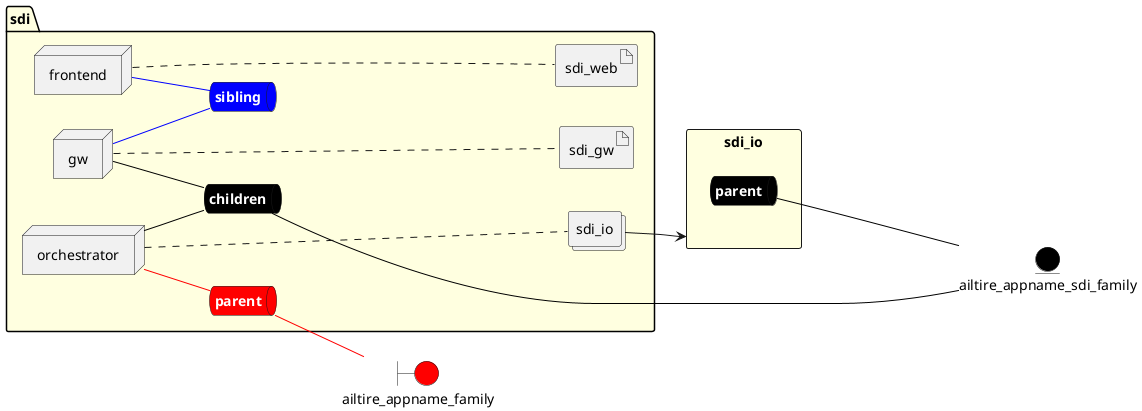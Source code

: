 @startuml

left to right direction


boundary ailtire_appname_family #red


entity ailtire_appname_sdi_family #black

rectangle "sdi_io" as sdi_ioStack #lightyellow {
    queue sdi_ioStacksnet #black [
        <b><color:white>parent</color></b>
    ]
}



package "sdi" #lightyellow {
    queue childrennet #black [
            <b><color:white>children</color></b>
    ]
    
    childrennet -[#black]- ailtire_appname_sdi_family
    
    queue siblingnet #blue [
            <b><color:white>sibling</color></b>
    ]
    
    queue parentnet #red [
            <b><color:white>parent</color></b>
    ]
    
    parentnet -[#red]- ailtire_appname_family
    

node "orchestrator" as orchestratorService
node "frontend" as frontendService
node "gw" as gwService

        collections "sdi_io" as sdi_ioimage
    
        artifact "sdi_web" as sdi_webimage
    
        artifact "sdi_gw" as sdi_gwimage
    
}

orchestratorService -[#black]- childrennet

orchestratorService -[#red]- parentnet

frontendService -[#blue]- siblingnet

gwService -[#black]- childrennet

gwService -[#blue]- siblingnet
orchestratorService .... sdi_ioimage
frontendService .... sdi_webimage
gwService .... sdi_gwimage

sdi_ioimage --> sdi_ioStack
    
sdi_ioStacksnet --[#black]-- ailtire_appname_sdi_family
    

@enduml
